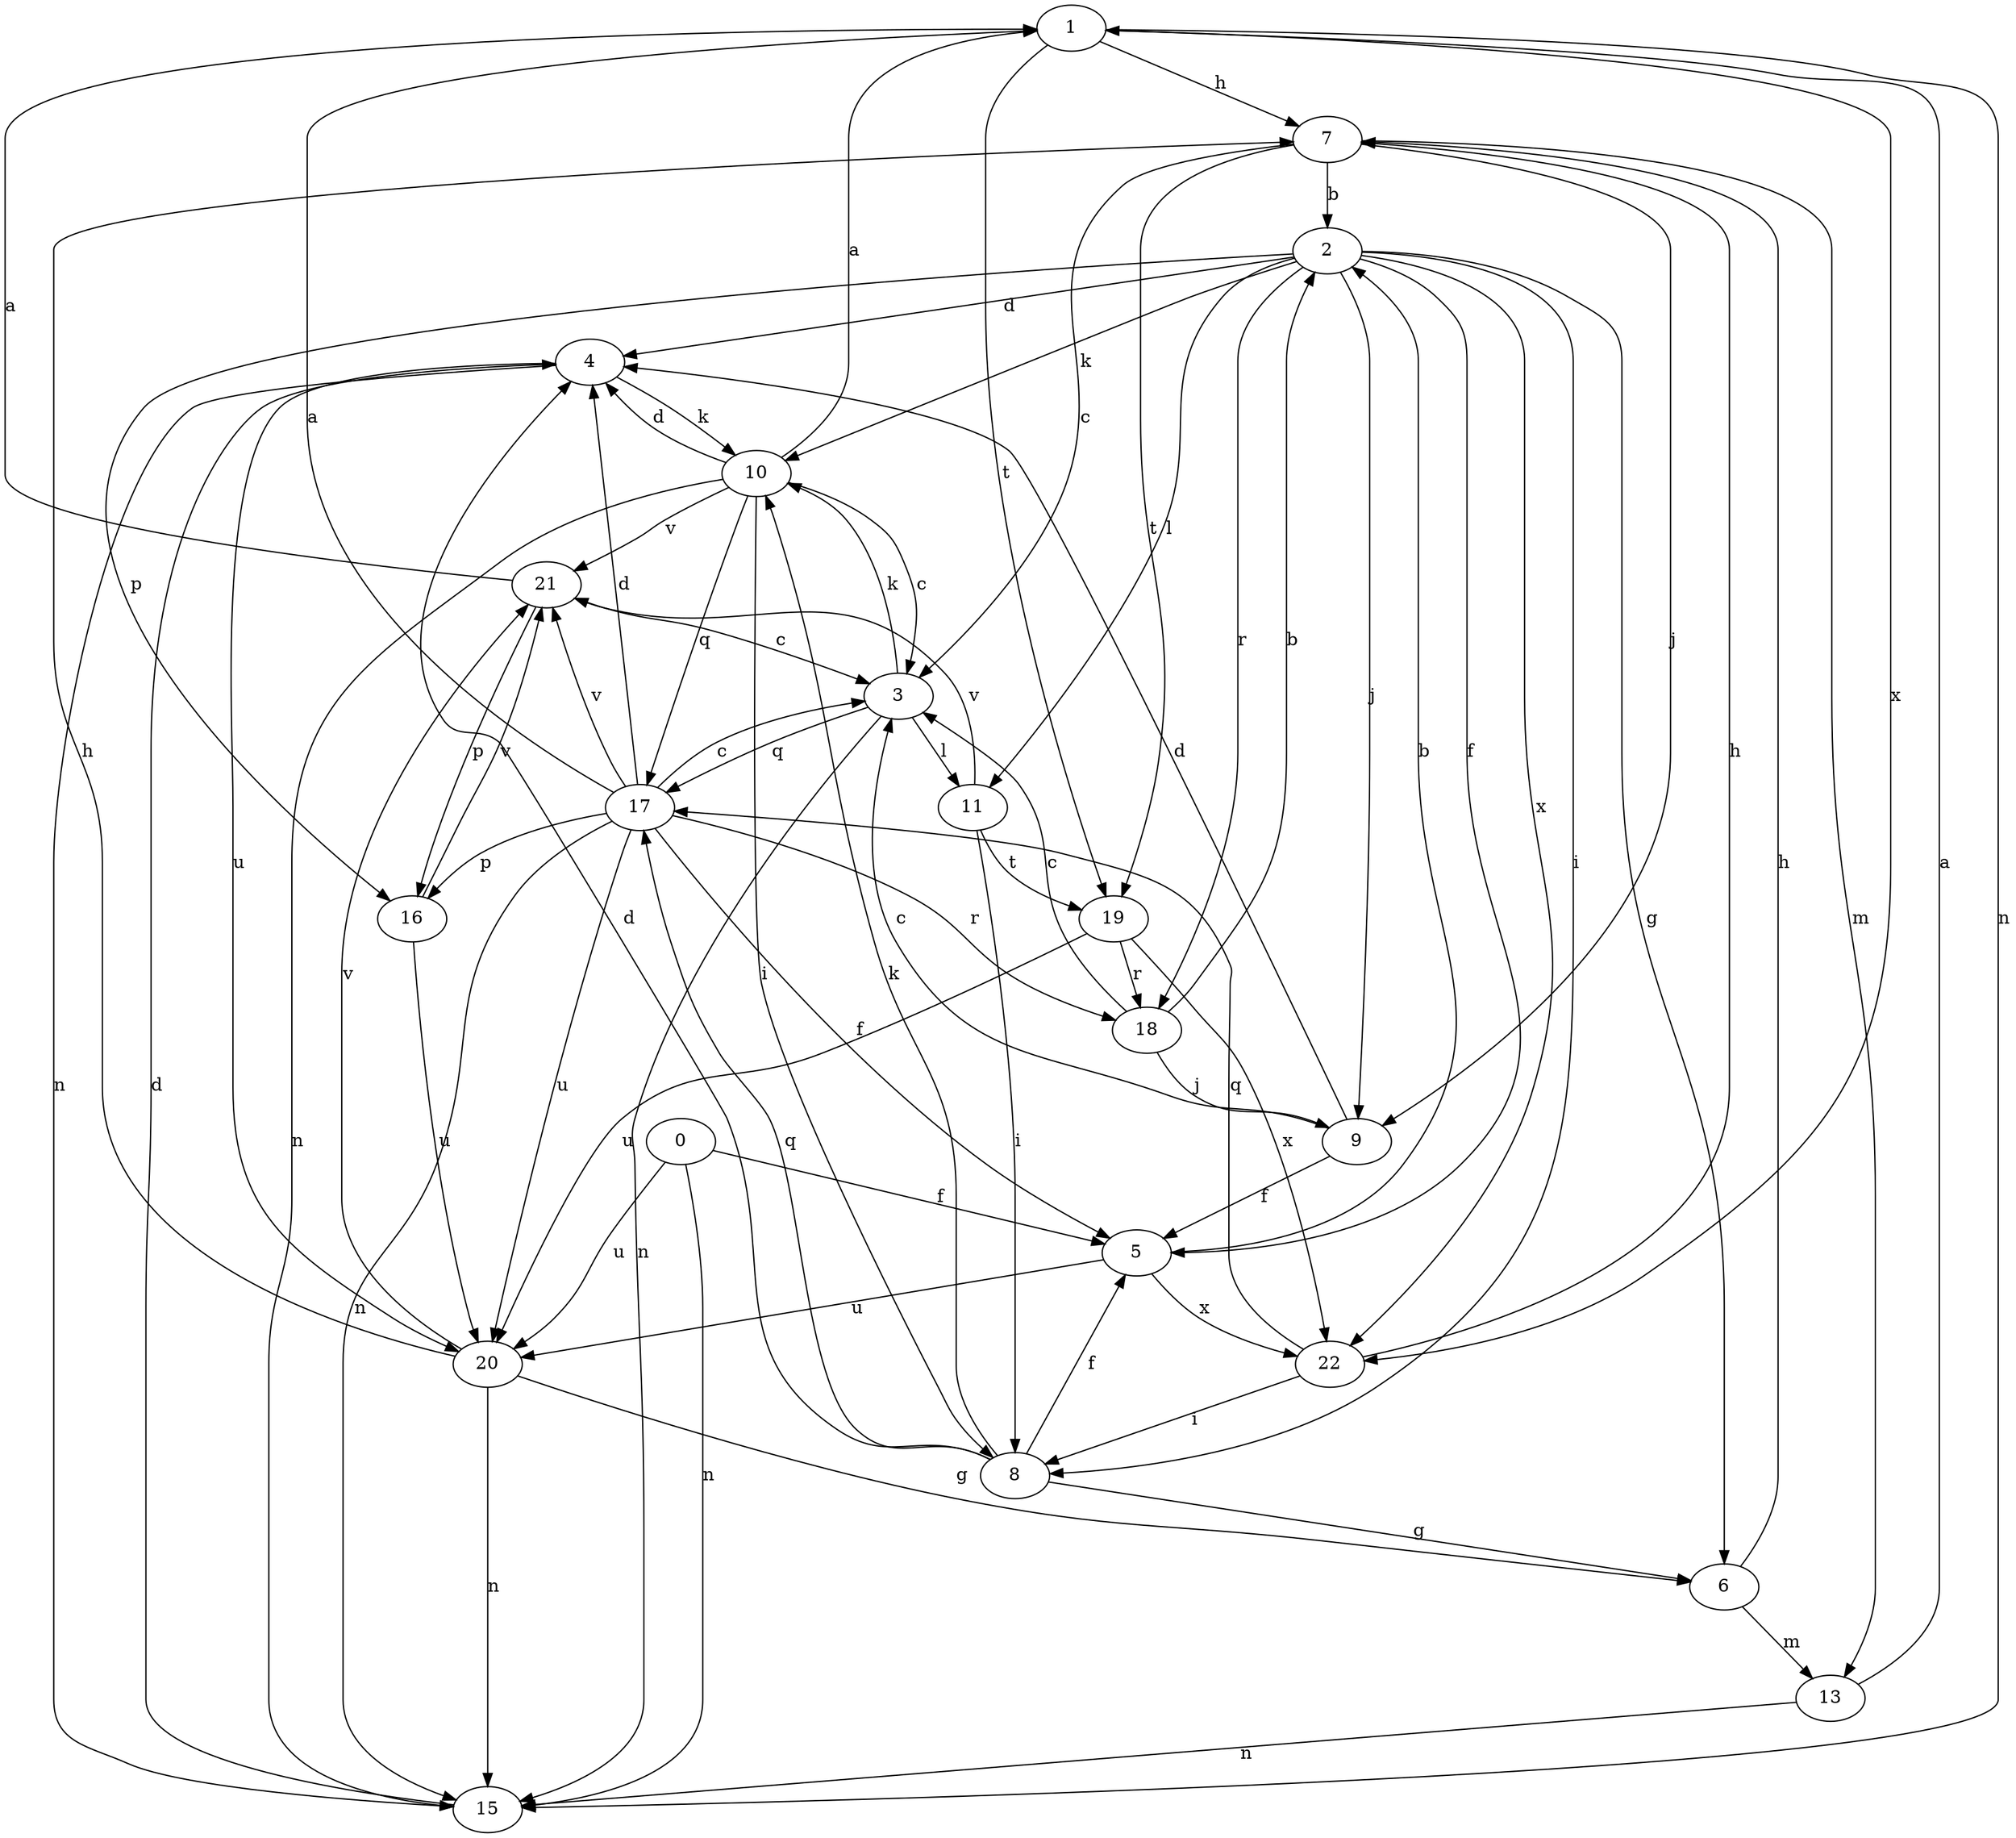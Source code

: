 strict digraph  {
1;
2;
3;
4;
5;
6;
7;
8;
9;
10;
11;
13;
15;
16;
0;
17;
18;
19;
20;
21;
22;
1 -> 7  [label=h];
1 -> 15  [label=n];
1 -> 19  [label=t];
1 -> 22  [label=x];
2 -> 4  [label=d];
2 -> 5  [label=f];
2 -> 6  [label=g];
2 -> 8  [label=i];
2 -> 9  [label=j];
2 -> 10  [label=k];
2 -> 11  [label=l];
2 -> 16  [label=p];
2 -> 18  [label=r];
2 -> 22  [label=x];
3 -> 10  [label=k];
3 -> 11  [label=l];
3 -> 15  [label=n];
3 -> 17  [label=q];
4 -> 10  [label=k];
4 -> 15  [label=n];
4 -> 20  [label=u];
5 -> 2  [label=b];
5 -> 20  [label=u];
5 -> 22  [label=x];
6 -> 7  [label=h];
6 -> 13  [label=m];
7 -> 2  [label=b];
7 -> 3  [label=c];
7 -> 9  [label=j];
7 -> 13  [label=m];
7 -> 19  [label=t];
8 -> 4  [label=d];
8 -> 5  [label=f];
8 -> 6  [label=g];
8 -> 10  [label=k];
8 -> 17  [label=q];
9 -> 3  [label=c];
9 -> 4  [label=d];
9 -> 5  [label=f];
10 -> 1  [label=a];
10 -> 3  [label=c];
10 -> 4  [label=d];
10 -> 8  [label=i];
10 -> 15  [label=n];
10 -> 17  [label=q];
10 -> 21  [label=v];
11 -> 8  [label=i];
11 -> 19  [label=t];
11 -> 21  [label=v];
13 -> 1  [label=a];
13 -> 15  [label=n];
15 -> 4  [label=d];
16 -> 20  [label=u];
16 -> 21  [label=v];
0 -> 5  [label=f];
0 -> 15  [label=n];
0 -> 20  [label=u];
17 -> 1  [label=a];
17 -> 3  [label=c];
17 -> 4  [label=d];
17 -> 5  [label=f];
17 -> 15  [label=n];
17 -> 16  [label=p];
17 -> 18  [label=r];
17 -> 20  [label=u];
17 -> 21  [label=v];
18 -> 2  [label=b];
18 -> 3  [label=c];
18 -> 9  [label=j];
19 -> 18  [label=r];
19 -> 20  [label=u];
19 -> 22  [label=x];
20 -> 6  [label=g];
20 -> 7  [label=h];
20 -> 15  [label=n];
20 -> 21  [label=v];
21 -> 1  [label=a];
21 -> 3  [label=c];
21 -> 16  [label=p];
22 -> 7  [label=h];
22 -> 8  [label=i];
22 -> 17  [label=q];
}
